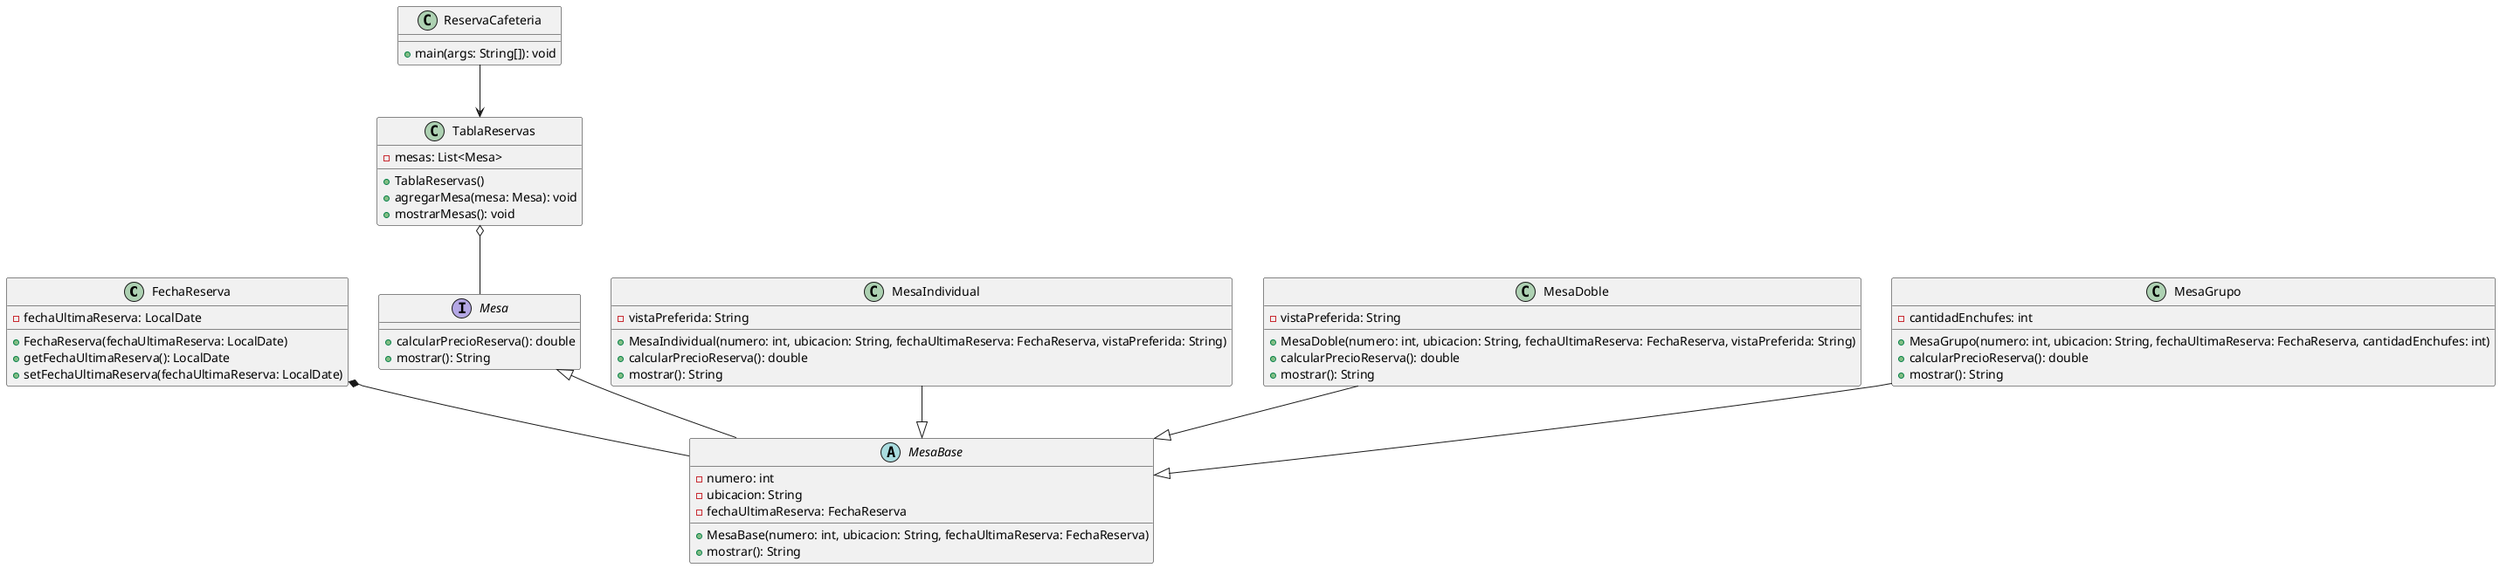 @startuml
class FechaReserva {
    - fechaUltimaReserva: LocalDate
    + FechaReserva(fechaUltimaReserva: LocalDate)
    + getFechaUltimaReserva(): LocalDate
    + setFechaUltimaReserva(fechaUltimaReserva: LocalDate)
}

interface Mesa {
    + calcularPrecioReserva(): double
    + mostrar(): String
}

abstract class MesaBase {
    - numero: int
    - ubicacion: String
    - fechaUltimaReserva: FechaReserva
    + MesaBase(numero: int, ubicacion: String, fechaUltimaReserva: FechaReserva)
    + mostrar(): String
}

class MesaIndividual {
    - vistaPreferida: String
    + MesaIndividual(numero: int, ubicacion: String, fechaUltimaReserva: FechaReserva, vistaPreferida: String)
    + calcularPrecioReserva(): double
    + mostrar(): String
}

class MesaDoble {
    - vistaPreferida: String
    + MesaDoble(numero: int, ubicacion: String, fechaUltimaReserva: FechaReserva, vistaPreferida: String)
    + calcularPrecioReserva(): double
    + mostrar(): String
}

class MesaGrupo {
    - cantidadEnchufes: int
    + MesaGrupo(numero: int, ubicacion: String, fechaUltimaReserva: FechaReserva, cantidadEnchufes: int)
    + calcularPrecioReserva(): double
    + mostrar(): String
}

class TablaReservas {
    - mesas: List<Mesa>
    + TablaReservas()
    + agregarMesa(mesa: Mesa): void
    + mostrarMesas(): void
}

class ReservaCafeteria {
    + main(args: String[]): void
}

FechaReserva *-- MesaBase
Mesa <|-- MesaBase
MesaIndividual --|> MesaBase
MesaDoble --|> MesaBase
MesaGrupo --|> MesaBase
TablaReservas o-- Mesa
ReservaCafeteria --> TablaReservas
@enduml